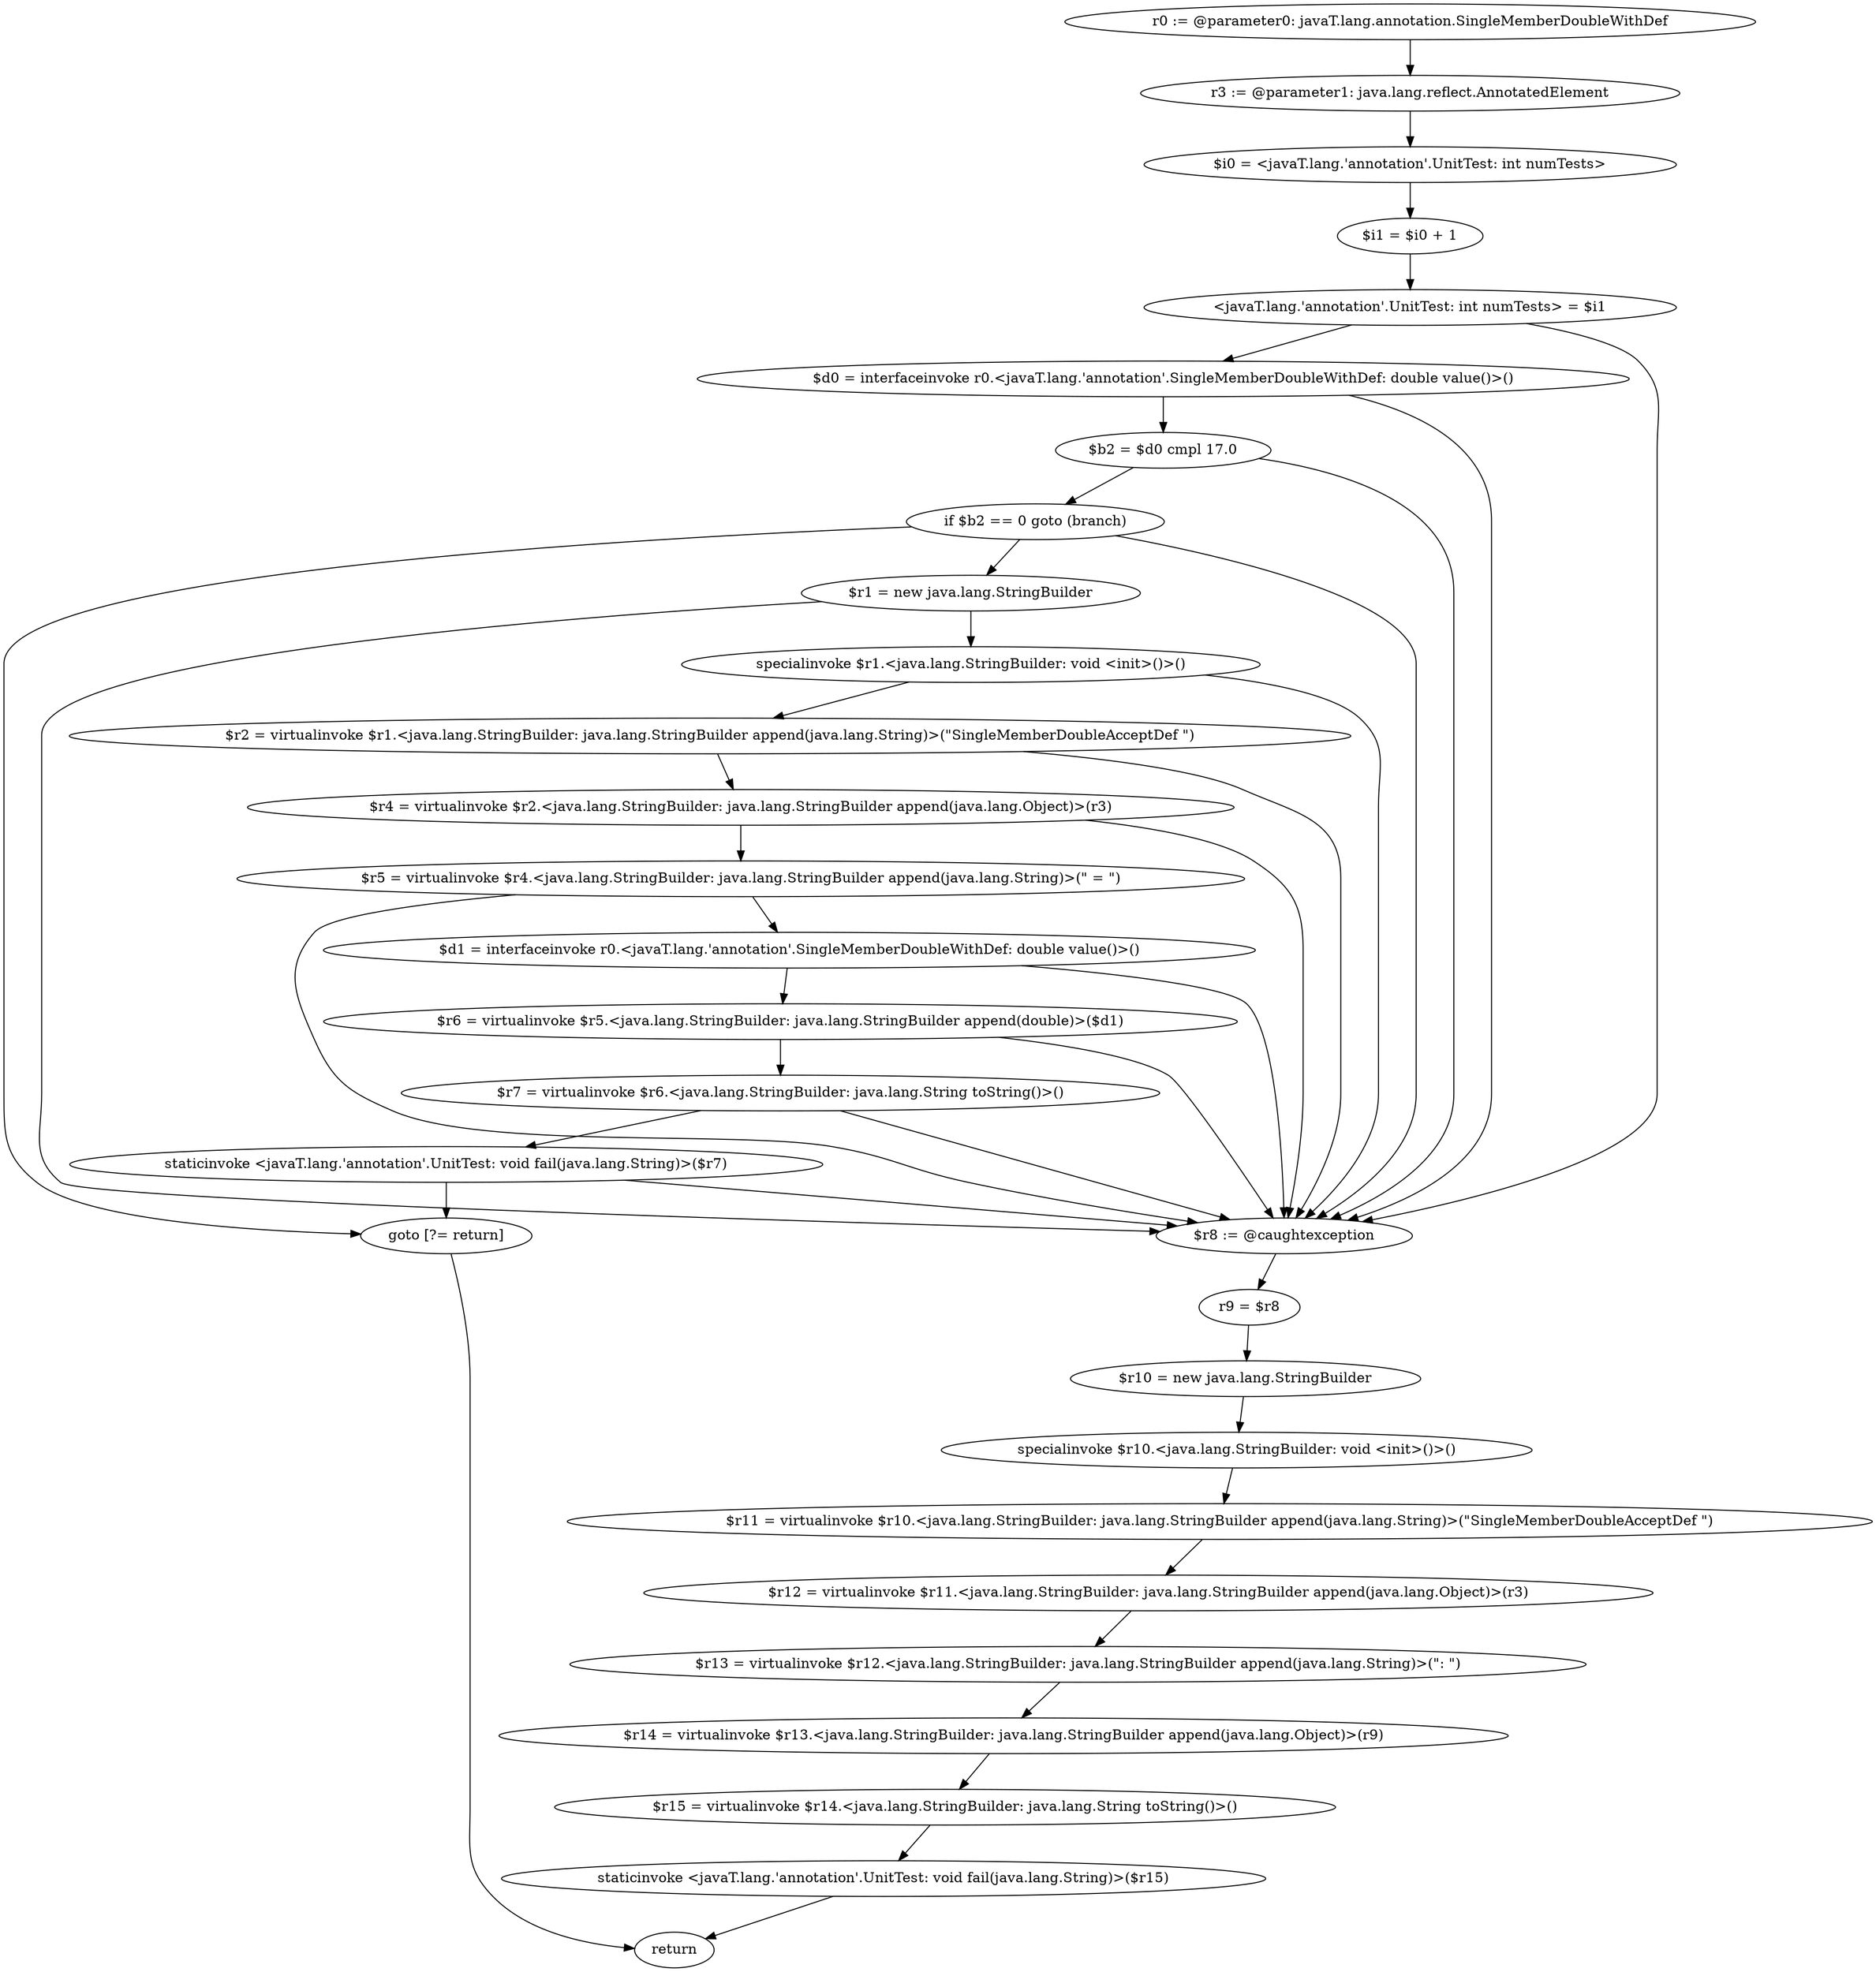 digraph "unitGraph" {
    "r0 := @parameter0: javaT.lang.annotation.SingleMemberDoubleWithDef"
    "r3 := @parameter1: java.lang.reflect.AnnotatedElement"
    "$i0 = <javaT.lang.'annotation'.UnitTest: int numTests>"
    "$i1 = $i0 + 1"
    "<javaT.lang.'annotation'.UnitTest: int numTests> = $i1"
    "$d0 = interfaceinvoke r0.<javaT.lang.'annotation'.SingleMemberDoubleWithDef: double value()>()"
    "$b2 = $d0 cmpl 17.0"
    "if $b2 == 0 goto (branch)"
    "$r1 = new java.lang.StringBuilder"
    "specialinvoke $r1.<java.lang.StringBuilder: void <init>()>()"
    "$r2 = virtualinvoke $r1.<java.lang.StringBuilder: java.lang.StringBuilder append(java.lang.String)>(\"SingleMemberDoubleAcceptDef \")"
    "$r4 = virtualinvoke $r2.<java.lang.StringBuilder: java.lang.StringBuilder append(java.lang.Object)>(r3)"
    "$r5 = virtualinvoke $r4.<java.lang.StringBuilder: java.lang.StringBuilder append(java.lang.String)>(\" = \")"
    "$d1 = interfaceinvoke r0.<javaT.lang.'annotation'.SingleMemberDoubleWithDef: double value()>()"
    "$r6 = virtualinvoke $r5.<java.lang.StringBuilder: java.lang.StringBuilder append(double)>($d1)"
    "$r7 = virtualinvoke $r6.<java.lang.StringBuilder: java.lang.String toString()>()"
    "staticinvoke <javaT.lang.'annotation'.UnitTest: void fail(java.lang.String)>($r7)"
    "goto [?= return]"
    "$r8 := @caughtexception"
    "r9 = $r8"
    "$r10 = new java.lang.StringBuilder"
    "specialinvoke $r10.<java.lang.StringBuilder: void <init>()>()"
    "$r11 = virtualinvoke $r10.<java.lang.StringBuilder: java.lang.StringBuilder append(java.lang.String)>(\"SingleMemberDoubleAcceptDef \")"
    "$r12 = virtualinvoke $r11.<java.lang.StringBuilder: java.lang.StringBuilder append(java.lang.Object)>(r3)"
    "$r13 = virtualinvoke $r12.<java.lang.StringBuilder: java.lang.StringBuilder append(java.lang.String)>(\": \")"
    "$r14 = virtualinvoke $r13.<java.lang.StringBuilder: java.lang.StringBuilder append(java.lang.Object)>(r9)"
    "$r15 = virtualinvoke $r14.<java.lang.StringBuilder: java.lang.String toString()>()"
    "staticinvoke <javaT.lang.'annotation'.UnitTest: void fail(java.lang.String)>($r15)"
    "return"
    "r0 := @parameter0: javaT.lang.annotation.SingleMemberDoubleWithDef"->"r3 := @parameter1: java.lang.reflect.AnnotatedElement";
    "r3 := @parameter1: java.lang.reflect.AnnotatedElement"->"$i0 = <javaT.lang.'annotation'.UnitTest: int numTests>";
    "$i0 = <javaT.lang.'annotation'.UnitTest: int numTests>"->"$i1 = $i0 + 1";
    "$i1 = $i0 + 1"->"<javaT.lang.'annotation'.UnitTest: int numTests> = $i1";
    "<javaT.lang.'annotation'.UnitTest: int numTests> = $i1"->"$d0 = interfaceinvoke r0.<javaT.lang.'annotation'.SingleMemberDoubleWithDef: double value()>()";
    "<javaT.lang.'annotation'.UnitTest: int numTests> = $i1"->"$r8 := @caughtexception";
    "$d0 = interfaceinvoke r0.<javaT.lang.'annotation'.SingleMemberDoubleWithDef: double value()>()"->"$b2 = $d0 cmpl 17.0";
    "$d0 = interfaceinvoke r0.<javaT.lang.'annotation'.SingleMemberDoubleWithDef: double value()>()"->"$r8 := @caughtexception";
    "$b2 = $d0 cmpl 17.0"->"if $b2 == 0 goto (branch)";
    "$b2 = $d0 cmpl 17.0"->"$r8 := @caughtexception";
    "if $b2 == 0 goto (branch)"->"$r1 = new java.lang.StringBuilder";
    "if $b2 == 0 goto (branch)"->"goto [?= return]";
    "if $b2 == 0 goto (branch)"->"$r8 := @caughtexception";
    "$r1 = new java.lang.StringBuilder"->"specialinvoke $r1.<java.lang.StringBuilder: void <init>()>()";
    "$r1 = new java.lang.StringBuilder"->"$r8 := @caughtexception";
    "specialinvoke $r1.<java.lang.StringBuilder: void <init>()>()"->"$r2 = virtualinvoke $r1.<java.lang.StringBuilder: java.lang.StringBuilder append(java.lang.String)>(\"SingleMemberDoubleAcceptDef \")";
    "specialinvoke $r1.<java.lang.StringBuilder: void <init>()>()"->"$r8 := @caughtexception";
    "$r2 = virtualinvoke $r1.<java.lang.StringBuilder: java.lang.StringBuilder append(java.lang.String)>(\"SingleMemberDoubleAcceptDef \")"->"$r4 = virtualinvoke $r2.<java.lang.StringBuilder: java.lang.StringBuilder append(java.lang.Object)>(r3)";
    "$r2 = virtualinvoke $r1.<java.lang.StringBuilder: java.lang.StringBuilder append(java.lang.String)>(\"SingleMemberDoubleAcceptDef \")"->"$r8 := @caughtexception";
    "$r4 = virtualinvoke $r2.<java.lang.StringBuilder: java.lang.StringBuilder append(java.lang.Object)>(r3)"->"$r5 = virtualinvoke $r4.<java.lang.StringBuilder: java.lang.StringBuilder append(java.lang.String)>(\" = \")";
    "$r4 = virtualinvoke $r2.<java.lang.StringBuilder: java.lang.StringBuilder append(java.lang.Object)>(r3)"->"$r8 := @caughtexception";
    "$r5 = virtualinvoke $r4.<java.lang.StringBuilder: java.lang.StringBuilder append(java.lang.String)>(\" = \")"->"$d1 = interfaceinvoke r0.<javaT.lang.'annotation'.SingleMemberDoubleWithDef: double value()>()";
    "$r5 = virtualinvoke $r4.<java.lang.StringBuilder: java.lang.StringBuilder append(java.lang.String)>(\" = \")"->"$r8 := @caughtexception";
    "$d1 = interfaceinvoke r0.<javaT.lang.'annotation'.SingleMemberDoubleWithDef: double value()>()"->"$r6 = virtualinvoke $r5.<java.lang.StringBuilder: java.lang.StringBuilder append(double)>($d1)";
    "$d1 = interfaceinvoke r0.<javaT.lang.'annotation'.SingleMemberDoubleWithDef: double value()>()"->"$r8 := @caughtexception";
    "$r6 = virtualinvoke $r5.<java.lang.StringBuilder: java.lang.StringBuilder append(double)>($d1)"->"$r7 = virtualinvoke $r6.<java.lang.StringBuilder: java.lang.String toString()>()";
    "$r6 = virtualinvoke $r5.<java.lang.StringBuilder: java.lang.StringBuilder append(double)>($d1)"->"$r8 := @caughtexception";
    "$r7 = virtualinvoke $r6.<java.lang.StringBuilder: java.lang.String toString()>()"->"staticinvoke <javaT.lang.'annotation'.UnitTest: void fail(java.lang.String)>($r7)";
    "$r7 = virtualinvoke $r6.<java.lang.StringBuilder: java.lang.String toString()>()"->"$r8 := @caughtexception";
    "staticinvoke <javaT.lang.'annotation'.UnitTest: void fail(java.lang.String)>($r7)"->"goto [?= return]";
    "staticinvoke <javaT.lang.'annotation'.UnitTest: void fail(java.lang.String)>($r7)"->"$r8 := @caughtexception";
    "goto [?= return]"->"return";
    "$r8 := @caughtexception"->"r9 = $r8";
    "r9 = $r8"->"$r10 = new java.lang.StringBuilder";
    "$r10 = new java.lang.StringBuilder"->"specialinvoke $r10.<java.lang.StringBuilder: void <init>()>()";
    "specialinvoke $r10.<java.lang.StringBuilder: void <init>()>()"->"$r11 = virtualinvoke $r10.<java.lang.StringBuilder: java.lang.StringBuilder append(java.lang.String)>(\"SingleMemberDoubleAcceptDef \")";
    "$r11 = virtualinvoke $r10.<java.lang.StringBuilder: java.lang.StringBuilder append(java.lang.String)>(\"SingleMemberDoubleAcceptDef \")"->"$r12 = virtualinvoke $r11.<java.lang.StringBuilder: java.lang.StringBuilder append(java.lang.Object)>(r3)";
    "$r12 = virtualinvoke $r11.<java.lang.StringBuilder: java.lang.StringBuilder append(java.lang.Object)>(r3)"->"$r13 = virtualinvoke $r12.<java.lang.StringBuilder: java.lang.StringBuilder append(java.lang.String)>(\": \")";
    "$r13 = virtualinvoke $r12.<java.lang.StringBuilder: java.lang.StringBuilder append(java.lang.String)>(\": \")"->"$r14 = virtualinvoke $r13.<java.lang.StringBuilder: java.lang.StringBuilder append(java.lang.Object)>(r9)";
    "$r14 = virtualinvoke $r13.<java.lang.StringBuilder: java.lang.StringBuilder append(java.lang.Object)>(r9)"->"$r15 = virtualinvoke $r14.<java.lang.StringBuilder: java.lang.String toString()>()";
    "$r15 = virtualinvoke $r14.<java.lang.StringBuilder: java.lang.String toString()>()"->"staticinvoke <javaT.lang.'annotation'.UnitTest: void fail(java.lang.String)>($r15)";
    "staticinvoke <javaT.lang.'annotation'.UnitTest: void fail(java.lang.String)>($r15)"->"return";
}
